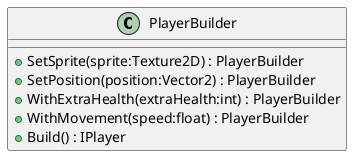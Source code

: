 @startuml
class PlayerBuilder {
    + SetSprite(sprite:Texture2D) : PlayerBuilder
    + SetPosition(position:Vector2) : PlayerBuilder
    + WithExtraHealth(extraHealth:int) : PlayerBuilder
    + WithMovement(speed:float) : PlayerBuilder
    + Build() : IPlayer
}
@enduml
